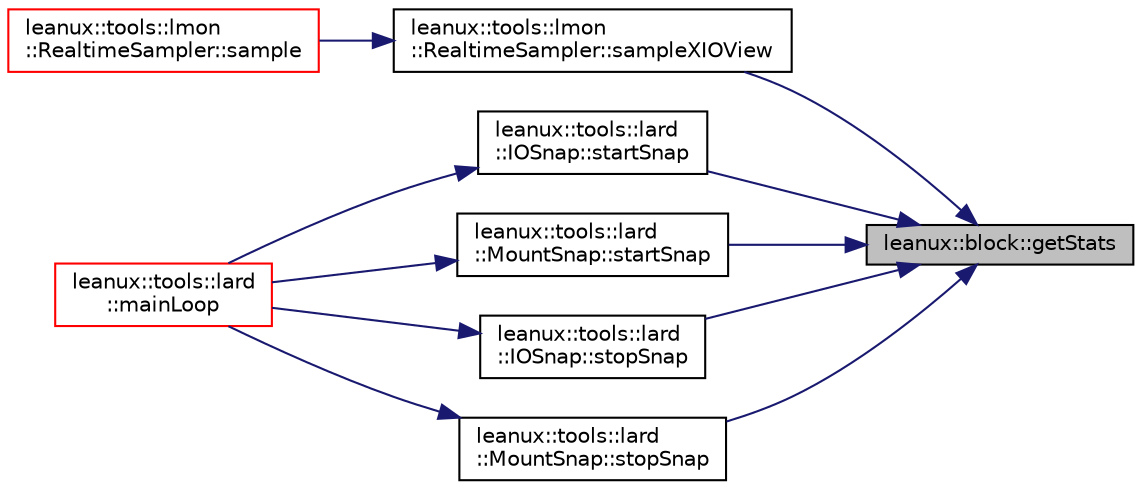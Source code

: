 digraph "leanux::block::getStats"
{
 // LATEX_PDF_SIZE
  bgcolor="transparent";
  edge [fontname="Helvetica",fontsize="10",labelfontname="Helvetica",labelfontsize="10"];
  node [fontname="Helvetica",fontsize="10",shape=record];
  rankdir="RL";
  Node1 [label="leanux::block::getStats",height=0.2,width=0.4,color="black", fillcolor="grey75", style="filled", fontcolor="black",tooltip="get block device statistics into a DeviceStatsMap."];
  Node1 -> Node2 [dir="back",color="midnightblue",fontsize="10",style="solid",fontname="Helvetica"];
  Node2 [label="leanux::tools::lmon\l::RealtimeSampler::sampleXIOView",height=0.2,width=0.4,color="black",URL="$classleanux_1_1tools_1_1lmon_1_1RealtimeSampler.html#ae43e18aacfceb09eb9bd70db9c67fc98",tooltip=" "];
  Node2 -> Node3 [dir="back",color="midnightblue",fontsize="10",style="solid",fontname="Helvetica"];
  Node3 [label="leanux::tools::lmon\l::RealtimeSampler::sample",height=0.2,width=0.4,color="red",URL="$classleanux_1_1tools_1_1lmon_1_1RealtimeSampler.html#a9522a4a46961eb4f75d3207da1efd07f",tooltip="Sample a snapshot."];
  Node1 -> Node8 [dir="back",color="midnightblue",fontsize="10",style="solid",fontname="Helvetica"];
  Node8 [label="leanux::tools::lard\l::IOSnap::startSnap",height=0.2,width=0.4,color="black",URL="$classleanux_1_1tools_1_1lard_1_1IOSnap.html#aaa09ea465f8fc251716e47382551cf13",tooltip=" "];
  Node8 -> Node9 [dir="back",color="midnightblue",fontsize="10",style="solid",fontname="Helvetica"];
  Node9 [label="leanux::tools::lard\l::mainLoop",height=0.2,width=0.4,color="red",URL="$namespaceleanux_1_1tools_1_1lard.html#a6de74bbef1d571bf7eb000e62900a11d",tooltip=" "];
  Node1 -> Node12 [dir="back",color="midnightblue",fontsize="10",style="solid",fontname="Helvetica"];
  Node12 [label="leanux::tools::lard\l::MountSnap::startSnap",height=0.2,width=0.4,color="black",URL="$classleanux_1_1tools_1_1lard_1_1MountSnap.html#a934aedfb855a789ff7039b23112c4ae1",tooltip=" "];
  Node12 -> Node9 [dir="back",color="midnightblue",fontsize="10",style="solid",fontname="Helvetica"];
  Node1 -> Node13 [dir="back",color="midnightblue",fontsize="10",style="solid",fontname="Helvetica"];
  Node13 [label="leanux::tools::lard\l::IOSnap::stopSnap",height=0.2,width=0.4,color="black",URL="$classleanux_1_1tools_1_1lard_1_1IOSnap.html#ab020781eb6e152bf9b884a4000d7e923",tooltip=" "];
  Node13 -> Node9 [dir="back",color="midnightblue",fontsize="10",style="solid",fontname="Helvetica"];
  Node1 -> Node14 [dir="back",color="midnightblue",fontsize="10",style="solid",fontname="Helvetica"];
  Node14 [label="leanux::tools::lard\l::MountSnap::stopSnap",height=0.2,width=0.4,color="black",URL="$classleanux_1_1tools_1_1lard_1_1MountSnap.html#a03ffa5736036aaed951d16b51d181c29",tooltip=" "];
  Node14 -> Node9 [dir="back",color="midnightblue",fontsize="10",style="solid",fontname="Helvetica"];
}
